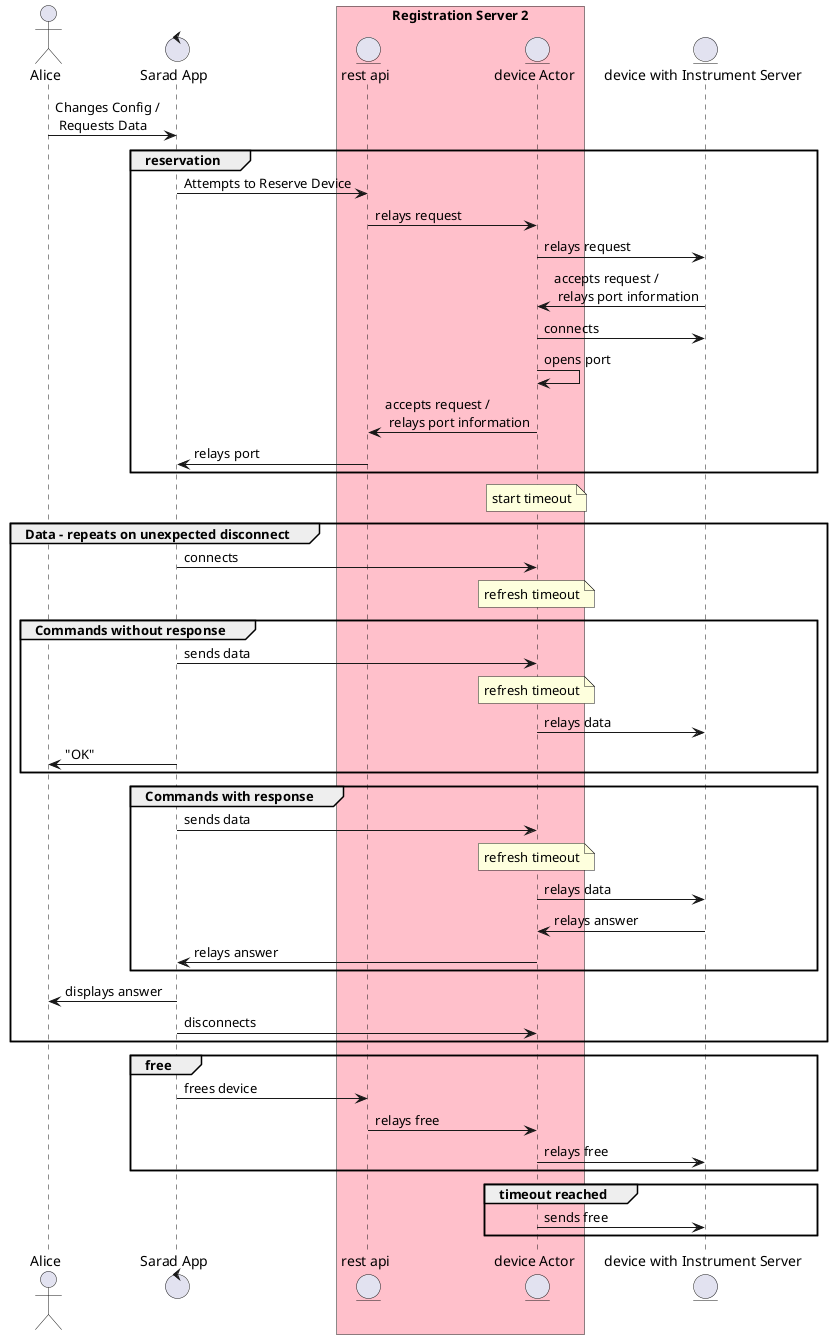 @startuml
	actor "Alice" as user
	control "Sarad App" as app
	box "Registration Server 2" #pink
		entity "rest api" as api
		entity "device Actor" as deviceactor
	end box
	entity "device with Instrument Server" as device
	user->app:Changes Config /\n Requests Data

	group reservation
		app->api:Attempts to Reserve Device
		api->deviceactor:relays request
		deviceactor->device:relays request
		device->deviceactor:accepts request /\n relays port information
		deviceactor->device:connects
		deviceactor->deviceactor:opens port
		deviceactor->api:accepts request /\n relays port information
		api->app:relays port
	end
	note over deviceactor: start timeout
	group Data - repeats on unexpected disconnect
		app->deviceactor:connects
		note over deviceactor: refresh timeout
		group Commands without response
			app->deviceactor:sends data
			note over deviceactor: refresh timeout
			deviceactor->device:relays data
			app->user:"OK"
		end
		group Commands with response
			app->deviceactor:sends data
			note over deviceactor: refresh timeout
			deviceactor->device:relays data
			device->deviceactor:relays answer
			deviceactor->app:relays answer
		end
		app->user:displays answer
		app->deviceactor:disconnects
	end
	group free
		app->api:frees device
		api->deviceactor:relays free
		deviceactor->device:relays free
	end
	group timeout reached
		deviceactor->device:sends free
	end
@enduml